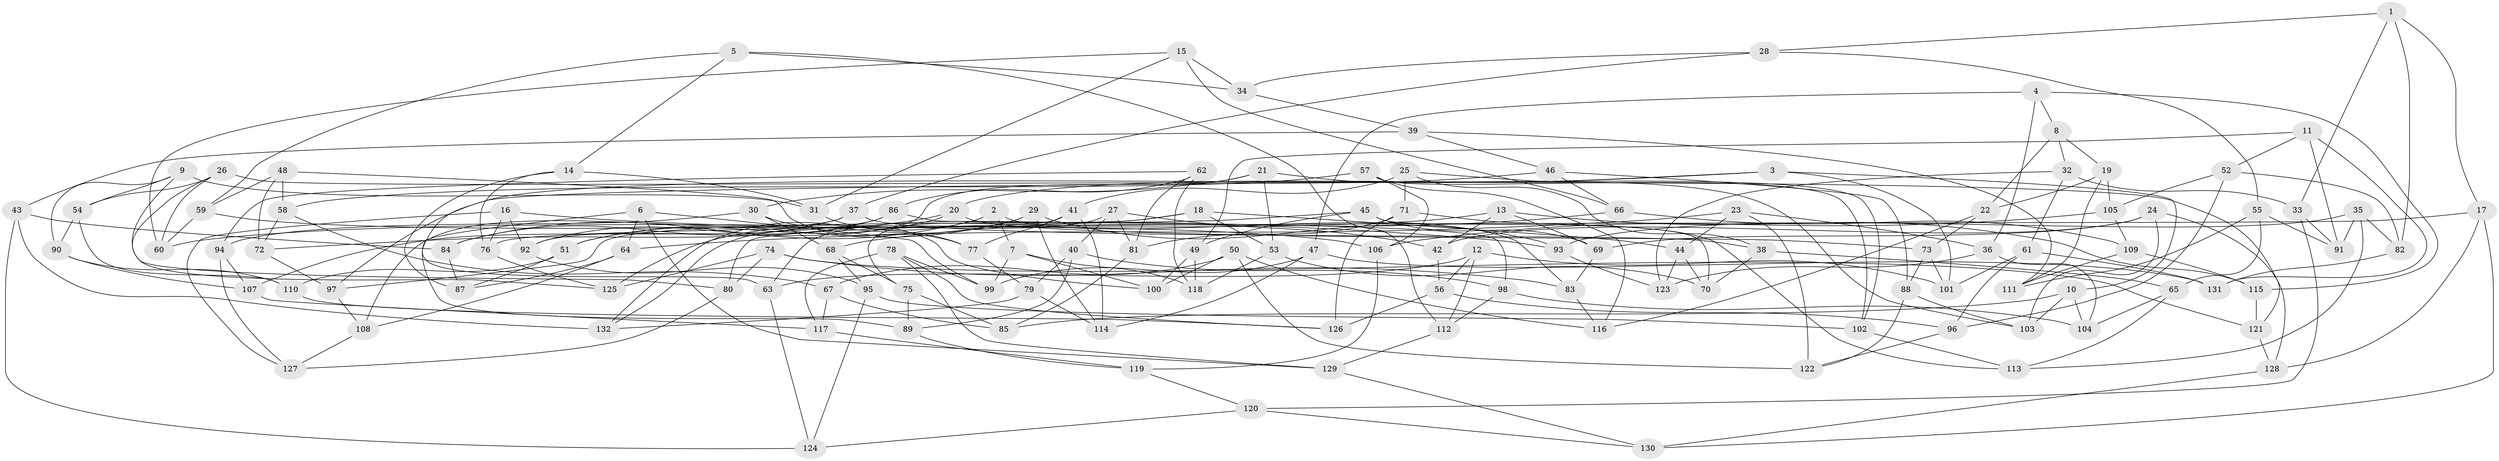 // Generated by graph-tools (version 1.1) at 2025/16/03/09/25 04:16:38]
// undirected, 132 vertices, 264 edges
graph export_dot {
graph [start="1"]
  node [color=gray90,style=filled];
  1;
  2;
  3;
  4;
  5;
  6;
  7;
  8;
  9;
  10;
  11;
  12;
  13;
  14;
  15;
  16;
  17;
  18;
  19;
  20;
  21;
  22;
  23;
  24;
  25;
  26;
  27;
  28;
  29;
  30;
  31;
  32;
  33;
  34;
  35;
  36;
  37;
  38;
  39;
  40;
  41;
  42;
  43;
  44;
  45;
  46;
  47;
  48;
  49;
  50;
  51;
  52;
  53;
  54;
  55;
  56;
  57;
  58;
  59;
  60;
  61;
  62;
  63;
  64;
  65;
  66;
  67;
  68;
  69;
  70;
  71;
  72;
  73;
  74;
  75;
  76;
  77;
  78;
  79;
  80;
  81;
  82;
  83;
  84;
  85;
  86;
  87;
  88;
  89;
  90;
  91;
  92;
  93;
  94;
  95;
  96;
  97;
  98;
  99;
  100;
  101;
  102;
  103;
  104;
  105;
  106;
  107;
  108;
  109;
  110;
  111;
  112;
  113;
  114;
  115;
  116;
  117;
  118;
  119;
  120;
  121;
  122;
  123;
  124;
  125;
  126;
  127;
  128;
  129;
  130;
  131;
  132;
  1 -- 82;
  1 -- 17;
  1 -- 33;
  1 -- 28;
  2 -- 83;
  2 -- 7;
  2 -- 132;
  2 -- 84;
  3 -- 10;
  3 -- 97;
  3 -- 20;
  3 -- 101;
  4 -- 36;
  4 -- 47;
  4 -- 8;
  4 -- 115;
  5 -- 14;
  5 -- 59;
  5 -- 112;
  5 -- 34;
  6 -- 64;
  6 -- 99;
  6 -- 89;
  6 -- 129;
  7 -- 100;
  7 -- 118;
  7 -- 99;
  8 -- 19;
  8 -- 22;
  8 -- 32;
  9 -- 90;
  9 -- 31;
  9 -- 54;
  9 -- 80;
  10 -- 85;
  10 -- 104;
  10 -- 103;
  11 -- 49;
  11 -- 52;
  11 -- 91;
  11 -- 131;
  12 -- 56;
  12 -- 112;
  12 -- 101;
  12 -- 63;
  13 -- 60;
  13 -- 115;
  13 -- 42;
  13 -- 69;
  14 -- 31;
  14 -- 87;
  14 -- 76;
  15 -- 66;
  15 -- 60;
  15 -- 34;
  15 -- 31;
  16 -- 76;
  16 -- 93;
  16 -- 92;
  16 -- 127;
  17 -- 76;
  17 -- 128;
  17 -- 130;
  18 -- 63;
  18 -- 53;
  18 -- 44;
  18 -- 97;
  19 -- 105;
  19 -- 22;
  19 -- 111;
  20 -- 51;
  20 -- 72;
  20 -- 73;
  21 -- 53;
  21 -- 103;
  21 -- 92;
  21 -- 30;
  22 -- 116;
  22 -- 73;
  23 -- 64;
  23 -- 122;
  23 -- 44;
  23 -- 36;
  24 -- 69;
  24 -- 42;
  24 -- 128;
  24 -- 103;
  25 -- 102;
  25 -- 71;
  25 -- 41;
  25 -- 38;
  26 -- 54;
  26 -- 121;
  26 -- 125;
  26 -- 60;
  27 -- 40;
  27 -- 42;
  27 -- 81;
  27 -- 132;
  28 -- 37;
  28 -- 34;
  28 -- 55;
  29 -- 93;
  29 -- 114;
  29 -- 51;
  29 -- 125;
  30 -- 94;
  30 -- 100;
  30 -- 68;
  31 -- 77;
  32 -- 61;
  32 -- 123;
  32 -- 33;
  33 -- 91;
  33 -- 120;
  34 -- 39;
  35 -- 91;
  35 -- 113;
  35 -- 82;
  35 -- 93;
  36 -- 123;
  36 -- 104;
  37 -- 84;
  37 -- 108;
  37 -- 38;
  38 -- 65;
  38 -- 70;
  39 -- 43;
  39 -- 111;
  39 -- 46;
  40 -- 89;
  40 -- 79;
  40 -- 98;
  41 -- 75;
  41 -- 114;
  41 -- 77;
  42 -- 56;
  43 -- 124;
  43 -- 84;
  43 -- 132;
  44 -- 70;
  44 -- 123;
  45 -- 80;
  45 -- 49;
  45 -- 70;
  45 -- 69;
  46 -- 88;
  46 -- 66;
  46 -- 63;
  47 -- 114;
  47 -- 131;
  47 -- 99;
  48 -- 72;
  48 -- 59;
  48 -- 77;
  48 -- 58;
  49 -- 118;
  49 -- 100;
  50 -- 100;
  50 -- 67;
  50 -- 116;
  50 -- 122;
  51 -- 110;
  51 -- 87;
  52 -- 105;
  52 -- 82;
  52 -- 96;
  53 -- 118;
  53 -- 70;
  54 -- 110;
  54 -- 90;
  55 -- 111;
  55 -- 65;
  55 -- 91;
  56 -- 126;
  56 -- 96;
  57 -- 106;
  57 -- 102;
  57 -- 58;
  57 -- 116;
  58 -- 67;
  58 -- 72;
  59 -- 106;
  59 -- 60;
  61 -- 96;
  61 -- 101;
  61 -- 131;
  62 -- 94;
  62 -- 86;
  62 -- 118;
  62 -- 81;
  63 -- 124;
  64 -- 108;
  64 -- 87;
  65 -- 113;
  65 -- 104;
  66 -- 68;
  66 -- 109;
  67 -- 85;
  67 -- 117;
  68 -- 95;
  68 -- 75;
  69 -- 83;
  71 -- 126;
  71 -- 81;
  71 -- 113;
  72 -- 97;
  73 -- 101;
  73 -- 88;
  74 -- 83;
  74 -- 80;
  74 -- 125;
  74 -- 121;
  75 -- 89;
  75 -- 85;
  76 -- 125;
  77 -- 79;
  78 -- 117;
  78 -- 129;
  78 -- 126;
  78 -- 99;
  79 -- 132;
  79 -- 114;
  80 -- 127;
  81 -- 85;
  82 -- 131;
  83 -- 116;
  84 -- 87;
  86 -- 92;
  86 -- 98;
  86 -- 107;
  88 -- 103;
  88 -- 122;
  89 -- 119;
  90 -- 107;
  90 -- 110;
  92 -- 95;
  93 -- 123;
  94 -- 107;
  94 -- 127;
  95 -- 102;
  95 -- 124;
  96 -- 122;
  97 -- 108;
  98 -- 104;
  98 -- 112;
  102 -- 113;
  105 -- 109;
  105 -- 106;
  106 -- 119;
  107 -- 117;
  108 -- 127;
  109 -- 111;
  109 -- 115;
  110 -- 126;
  112 -- 129;
  115 -- 121;
  117 -- 119;
  119 -- 120;
  120 -- 124;
  120 -- 130;
  121 -- 128;
  128 -- 130;
  129 -- 130;
}
